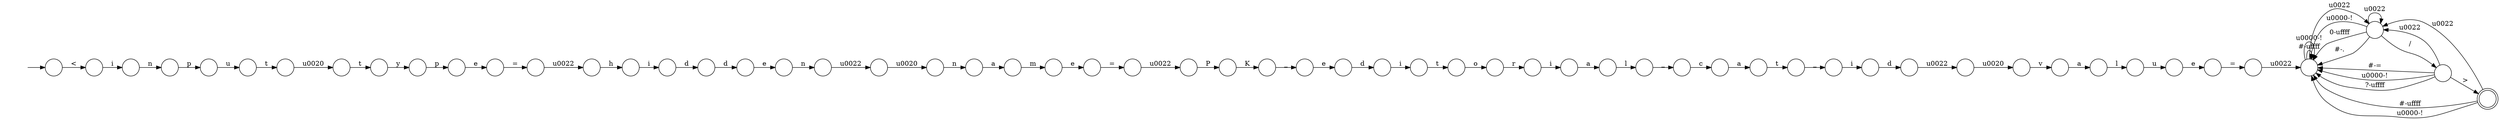 digraph Automaton {
  rankdir = LR;
  0 [shape=circle,label=""];
  0 -> 26 [label="i"]
  1 [shape=circle,label=""];
  1 -> 46 [label="_"]
  2 [shape=circle,label=""];
  2 -> 9 [label="P"]
  3 [shape=circle,label=""];
  3 -> 36 [label="d"]
  4 [shape=circle,label=""];
  4 -> 21 [label="d"]
  5 [shape=circle,label=""];
  5 -> 8 [label="e"]
  6 [shape=circle,label=""];
  6 -> 5 [label="d"]
  7 [shape=circle,label=""];
  7 -> 31 [label="_"]
  8 [shape=circle,label=""];
  8 -> 37 [label="n"]
  9 [shape=circle,label=""];
  9 -> 1 [label="K"]
  10 [shape=circle,label=""];
  10 -> 3 [label="i"]
  11 [shape=circle,label=""];
  11 -> 32 [label="i"]
  12 [shape=circle,label=""];
  12 -> 7 [label="l"]
  13 [shape=circle,label=""];
  13 -> 53 [label="e"]
  14 [shape=circle,label=""];
  14 -> 22 [label="a"]
  15 [shape=circle,label=""];
  15 -> 39 [label="n"]
  16 [shape=circle,label=""];
  16 -> 16 [label="\u0022"]
  16 -> 35 [label="/"]
  16 -> 19 [label="\u0000-!"]
  16 -> 19 [label="0-\uffff"]
  16 -> 19 [label="#-."]
  17 [shape=circle,label=""];
  17 -> 54 [label="t"]
  18 [shape=circle,label=""];
  18 -> 47 [label="t"]
  19 [shape=circle,label=""];
  19 -> 16 [label="\u0022"]
  19 -> 19 [label="#-\uffff"]
  19 -> 19 [label="\u0000-!"]
  20 [shape=circle,label=""];
  20 -> 33 [label="="]
  21 [shape=circle,label=""];
  21 -> 18 [label="i"]
  22 [shape=circle,label=""];
  22 -> 29 [label="l"]
  23 [shape=circle,label=""];
  23 -> 28 [label="\u0022"]
  24 [shape=circle,label=""];
  24 -> 15 [label="\u0020"]
  25 [shape=circle,label=""];
  25 -> 17 [label="u"]
  26 [shape=circle,label=""];
  26 -> 12 [label="a"]
  27 [shape=circle,label=""];
  27 -> 2 [label="\u0022"]
  28 [shape=circle,label=""];
  28 -> 41 [label="h"]
  29 [shape=circle,label=""];
  29 -> 51 [label="u"]
  30 [shape=circle,label=""];
  30 -> 43 [label="p"]
  31 [shape=circle,label=""];
  31 -> 58 [label="c"]
  32 [shape=circle,label=""];
  32 -> 38 [label="n"]
  33 [shape=circle,label=""];
  33 -> 19 [label="\u0022"]
  34 [shape=circle,label=""];
  34 -> 6 [label="d"]
  35 [shape=circle,label=""];
  35 -> 16 [label="\u0022"]
  35 -> 19 [label="#-="]
  35 -> 19 [label="\u0000-!"]
  35 -> 49 [label=">"]
  35 -> 19 [label="?-\uffff"]
  36 [shape=circle,label=""];
  36 -> 50 [label="\u0022"]
  37 [shape=circle,label=""];
  37 -> 24 [label="\u0022"]
  38 [shape=circle,label=""];
  38 -> 25 [label="p"]
  39 [shape=circle,label=""];
  39 -> 42 [label="a"]
  40 [shape=circle,label=""];
  40 -> 10 [label="_"]
  41 [shape=circle,label=""];
  41 -> 34 [label="i"]
  42 [shape=circle,label=""];
  42 -> 13 [label="m"]
  43 [shape=circle,label=""];
  43 -> 52 [label="e"]
  44 [shape=circle,label=""];
  44 -> 40 [label="t"]
  45 [shape=circle,label=""];
  initial [shape=plaintext,label=""];
  initial -> 45
  45 -> 11 [label="<"]
  46 [shape=circle,label=""];
  46 -> 4 [label="e"]
  47 [shape=circle,label=""];
  47 -> 55 [label="o"]
  48 [shape=circle,label=""];
  48 -> 30 [label="y"]
  49 [shape=doublecircle,label=""];
  49 -> 16 [label="\u0022"]
  49 -> 19 [label="#-\uffff"]
  49 -> 19 [label="\u0000-!"]
  50 [shape=circle,label=""];
  50 -> 56 [label="\u0020"]
  51 [shape=circle,label=""];
  51 -> 20 [label="e"]
  52 [shape=circle,label=""];
  52 -> 23 [label="="]
  53 [shape=circle,label=""];
  53 -> 27 [label="="]
  54 [shape=circle,label=""];
  54 -> 57 [label="\u0020"]
  55 [shape=circle,label=""];
  55 -> 0 [label="r"]
  56 [shape=circle,label=""];
  56 -> 14 [label="v"]
  57 [shape=circle,label=""];
  57 -> 48 [label="t"]
  58 [shape=circle,label=""];
  58 -> 44 [label="a"]
}

